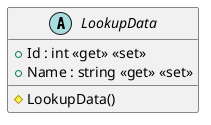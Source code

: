 @startuml LookupData
abstract class LookupData  {
    + Id : int <<get>> <<set>>
    + Name : string <<get>> <<set>>
    # LookupData()
}
@enduml